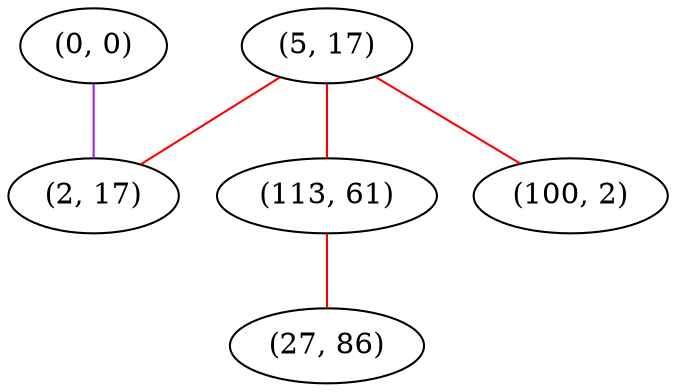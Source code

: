 graph "" {
"(0, 0)";
"(5, 17)";
"(2, 17)";
"(113, 61)";
"(100, 2)";
"(27, 86)";
"(0, 0)" -- "(2, 17)"  [color=purple, key=0, weight=4];
"(5, 17)" -- "(113, 61)"  [color=red, key=0, weight=1];
"(5, 17)" -- "(2, 17)"  [color=red, key=0, weight=1];
"(5, 17)" -- "(100, 2)"  [color=red, key=0, weight=1];
"(113, 61)" -- "(27, 86)"  [color=red, key=0, weight=1];
}
